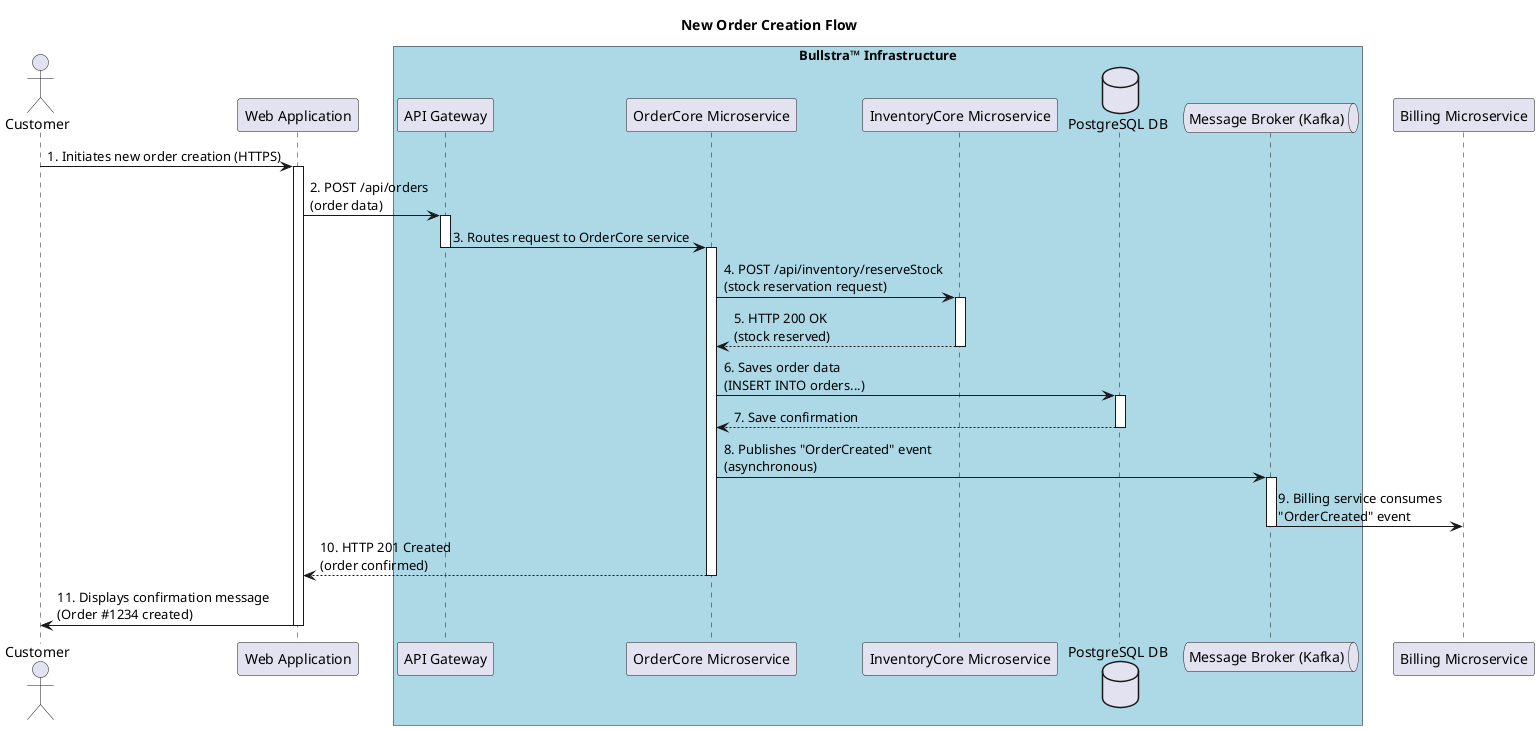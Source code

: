 @startuml SequenceDiagram-OrderCreation
title New Order Creation Flow

' Define the participants
actor "Customer" as C
participant "Web Application" as WA
box "Bullstra™ Infrastructure" #LightBlue
    participant "API Gateway" as AG
    participant "OrderCore Microservice" as OMS
    participant "InventoryCore Microservice" as IMS
    database "PostgreSQL DB" as DB
    queue "Message Broker (Kafka)" as KMQ
end box
participant "Billing Microservice" as BMS

' Customer interacts with the web application
C -> WA: 1. Initiates new order creation (HTTPS)

activate WA
' Web app sends the request to the API Gateway
WA -> AG: 2. POST /api/orders\n(order data)
activate AG
' API Gateway routes the request to OrderCore
AG -> OMS: 3. Routes request to OrderCore service
deactivate AG
activate OMS

    ' OrderCore calls InventoryCore synchronously
    OMS -> IMS: 4. POST /api/inventory/reserveStock\n(stock reservation request)
    activate IMS
    IMS --> OMS: 5. HTTP 200 OK\n(stock reserved)
    deactivate IMS

    ' OrderCore saves the order in the database
    OMS -> DB: 6. Saves order data\n(INSERT INTO orders...)
    activate DB
    DB --> OMS: 7. Save confirmation
    deactivate DB

    ' OrderCore publishes an event asynchronously
    OMS -> KMQ: 8. Publishes "OrderCreated" event\n(asynchronous)
    activate KMQ

    ' Billing microservice consumes the event
    KMQ -> BMS: 9. Billing service consumes\n"OrderCreated" event
    deactivate KMQ
    
    ' Return response to the client
    OMS --> WA: 10. HTTP 201 Created\n(order confirmed)
    deactivate OMS
    
WA -> C: 11. Displays confirmation message\n(Order #1234 created)
deactivate WA

@enduml